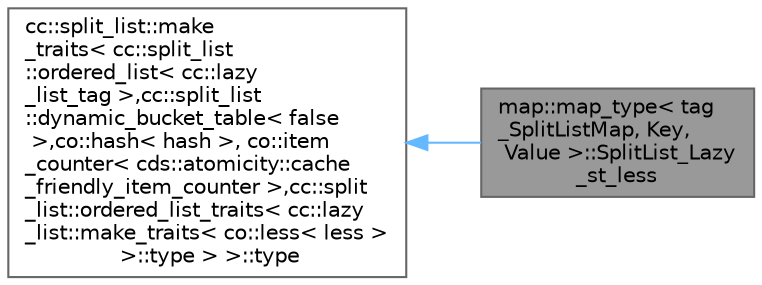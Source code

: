 digraph "map::map_type&lt; tag_SplitListMap, Key, Value &gt;::SplitList_Lazy_st_less"
{
 // LATEX_PDF_SIZE
  bgcolor="transparent";
  edge [fontname=Helvetica,fontsize=10,labelfontname=Helvetica,labelfontsize=10];
  node [fontname=Helvetica,fontsize=10,shape=box,height=0.2,width=0.4];
  rankdir="LR";
  Node1 [id="Node000001",label="map::map_type\< tag\l_SplitListMap, Key,\l Value \>::SplitList_Lazy\l_st_less",height=0.2,width=0.4,color="gray40", fillcolor="grey60", style="filled", fontcolor="black",tooltip=" "];
  Node2 -> Node1 [id="edge1_Node000001_Node000002",dir="back",color="steelblue1",style="solid",tooltip=" "];
  Node2 [id="Node000002",label="cc::split_list::make\l_traits\< cc::split_list\l::ordered_list\< cc::lazy\l_list_tag \>,cc::split_list\l::dynamic_bucket_table\< false\l \>,co::hash\< hash \>, co::item\l_counter\< cds::atomicity::cache\l_friendly_item_counter \>,cc::split\l_list::ordered_list_traits\< cc::lazy\l_list::make_traits\< co::less\< less \>\l \>::type \> \>::type",height=0.2,width=0.4,color="gray40", fillcolor="white", style="filled",tooltip=" "];
}
